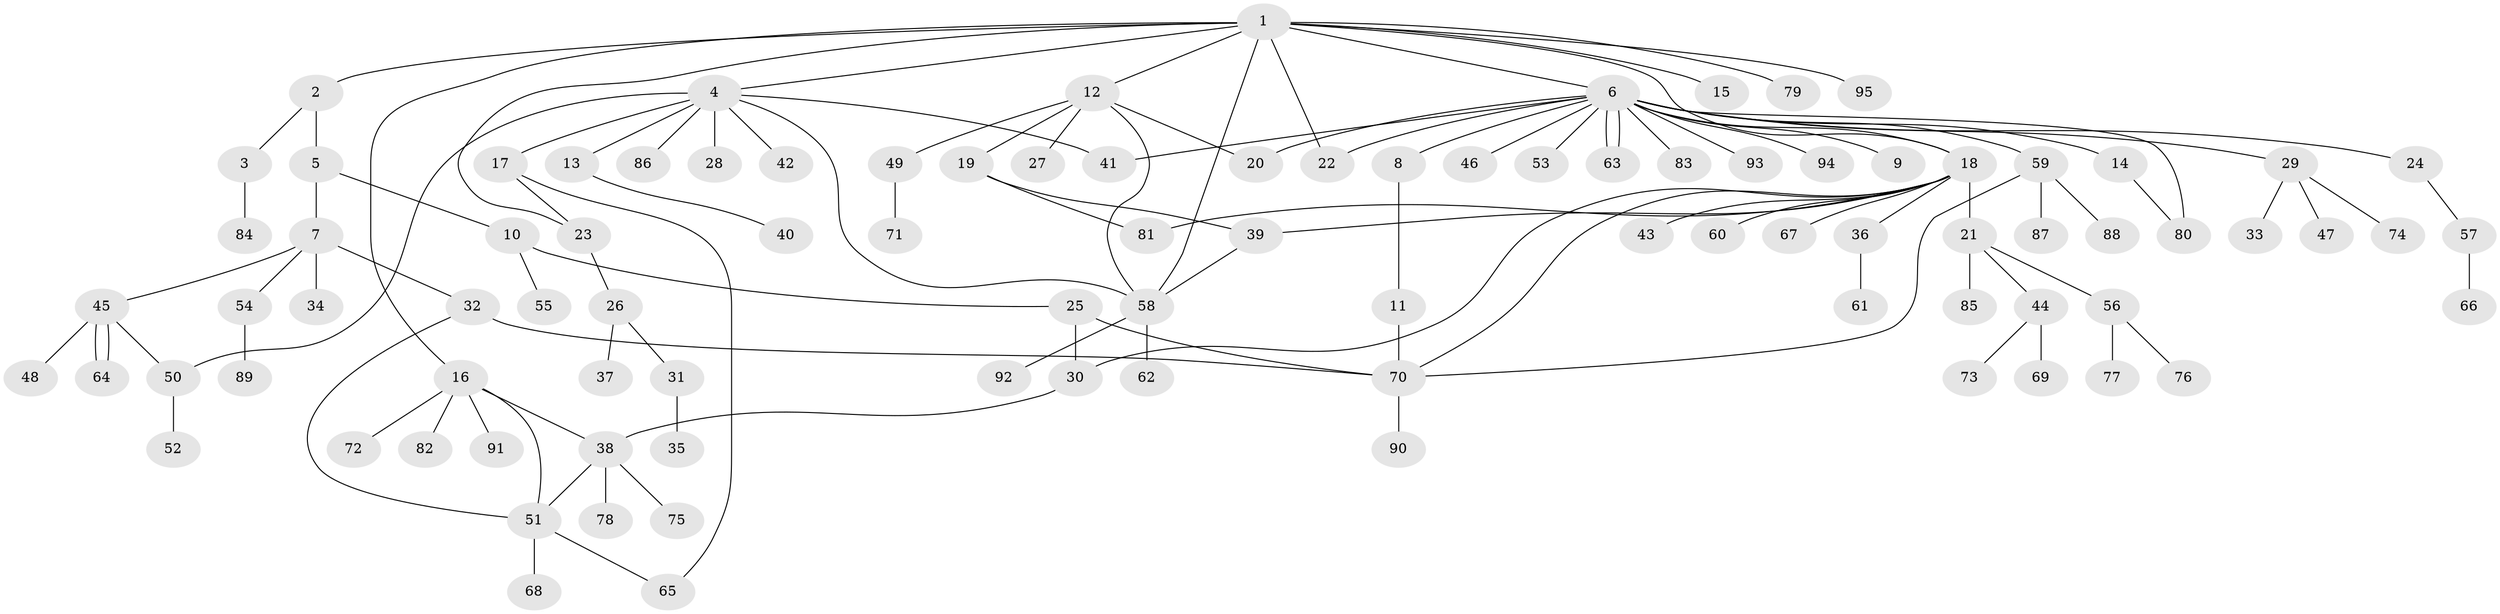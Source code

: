 // Generated by graph-tools (version 1.1) at 2025/11/02/27/25 16:11:16]
// undirected, 95 vertices, 117 edges
graph export_dot {
graph [start="1"]
  node [color=gray90,style=filled];
  1;
  2;
  3;
  4;
  5;
  6;
  7;
  8;
  9;
  10;
  11;
  12;
  13;
  14;
  15;
  16;
  17;
  18;
  19;
  20;
  21;
  22;
  23;
  24;
  25;
  26;
  27;
  28;
  29;
  30;
  31;
  32;
  33;
  34;
  35;
  36;
  37;
  38;
  39;
  40;
  41;
  42;
  43;
  44;
  45;
  46;
  47;
  48;
  49;
  50;
  51;
  52;
  53;
  54;
  55;
  56;
  57;
  58;
  59;
  60;
  61;
  62;
  63;
  64;
  65;
  66;
  67;
  68;
  69;
  70;
  71;
  72;
  73;
  74;
  75;
  76;
  77;
  78;
  79;
  80;
  81;
  82;
  83;
  84;
  85;
  86;
  87;
  88;
  89;
  90;
  91;
  92;
  93;
  94;
  95;
  1 -- 2;
  1 -- 4;
  1 -- 6;
  1 -- 12;
  1 -- 15;
  1 -- 16;
  1 -- 18;
  1 -- 22;
  1 -- 23;
  1 -- 58;
  1 -- 79;
  1 -- 95;
  2 -- 3;
  2 -- 5;
  3 -- 84;
  4 -- 13;
  4 -- 17;
  4 -- 28;
  4 -- 41;
  4 -- 42;
  4 -- 50;
  4 -- 58;
  4 -- 86;
  5 -- 7;
  5 -- 10;
  6 -- 8;
  6 -- 9;
  6 -- 14;
  6 -- 18;
  6 -- 20;
  6 -- 22;
  6 -- 24;
  6 -- 29;
  6 -- 41;
  6 -- 46;
  6 -- 53;
  6 -- 59;
  6 -- 63;
  6 -- 63;
  6 -- 80;
  6 -- 83;
  6 -- 93;
  6 -- 94;
  7 -- 32;
  7 -- 34;
  7 -- 45;
  7 -- 54;
  8 -- 11;
  10 -- 25;
  10 -- 55;
  11 -- 70;
  12 -- 19;
  12 -- 20;
  12 -- 27;
  12 -- 49;
  12 -- 58;
  13 -- 40;
  14 -- 80;
  16 -- 38;
  16 -- 51;
  16 -- 72;
  16 -- 82;
  16 -- 91;
  17 -- 23;
  17 -- 65;
  18 -- 21;
  18 -- 30;
  18 -- 36;
  18 -- 39;
  18 -- 43;
  18 -- 60;
  18 -- 67;
  18 -- 70;
  18 -- 81;
  19 -- 39;
  19 -- 81;
  21 -- 44;
  21 -- 56;
  21 -- 85;
  23 -- 26;
  24 -- 57;
  25 -- 30;
  25 -- 70;
  26 -- 31;
  26 -- 37;
  29 -- 33;
  29 -- 47;
  29 -- 74;
  30 -- 38;
  31 -- 35;
  32 -- 51;
  32 -- 70;
  36 -- 61;
  38 -- 51;
  38 -- 75;
  38 -- 78;
  39 -- 58;
  44 -- 69;
  44 -- 73;
  45 -- 48;
  45 -- 50;
  45 -- 64;
  45 -- 64;
  49 -- 71;
  50 -- 52;
  51 -- 65;
  51 -- 68;
  54 -- 89;
  56 -- 76;
  56 -- 77;
  57 -- 66;
  58 -- 62;
  58 -- 92;
  59 -- 70;
  59 -- 87;
  59 -- 88;
  70 -- 90;
}
